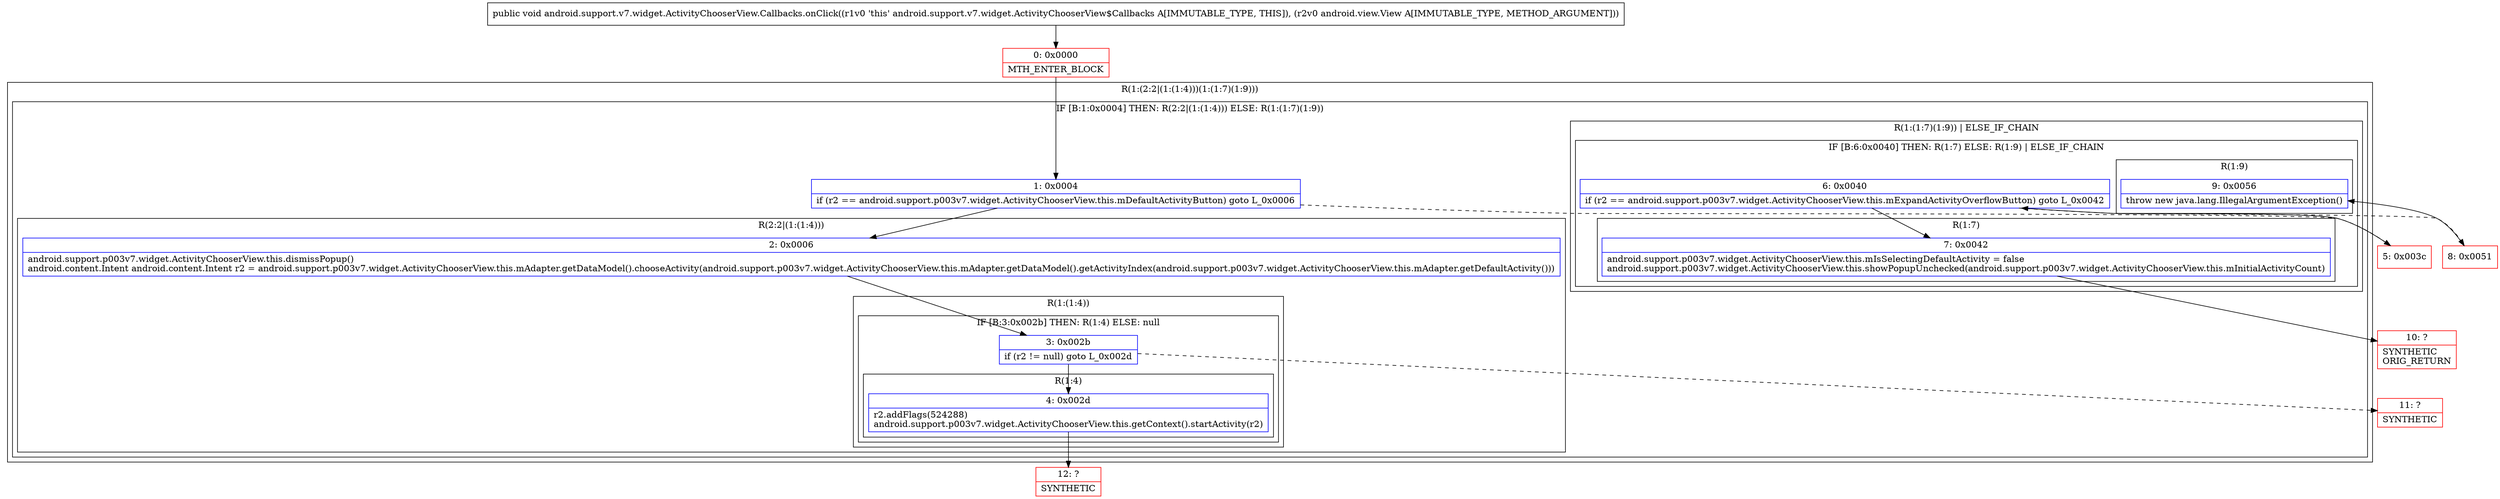 digraph "CFG forandroid.support.v7.widget.ActivityChooserView.Callbacks.onClick(Landroid\/view\/View;)V" {
subgraph cluster_Region_773654801 {
label = "R(1:(2:2|(1:(1:4)))(1:(1:7)(1:9)))";
node [shape=record,color=blue];
subgraph cluster_IfRegion_2062712910 {
label = "IF [B:1:0x0004] THEN: R(2:2|(1:(1:4))) ELSE: R(1:(1:7)(1:9))";
node [shape=record,color=blue];
Node_1 [shape=record,label="{1\:\ 0x0004|if (r2 == android.support.p003v7.widget.ActivityChooserView.this.mDefaultActivityButton) goto L_0x0006\l}"];
subgraph cluster_Region_53524887 {
label = "R(2:2|(1:(1:4)))";
node [shape=record,color=blue];
Node_2 [shape=record,label="{2\:\ 0x0006|android.support.p003v7.widget.ActivityChooserView.this.dismissPopup()\landroid.content.Intent android.content.Intent r2 = android.support.p003v7.widget.ActivityChooserView.this.mAdapter.getDataModel().chooseActivity(android.support.p003v7.widget.ActivityChooserView.this.mAdapter.getDataModel().getActivityIndex(android.support.p003v7.widget.ActivityChooserView.this.mAdapter.getDefaultActivity()))\l}"];
subgraph cluster_Region_528462478 {
label = "R(1:(1:4))";
node [shape=record,color=blue];
subgraph cluster_IfRegion_1104192387 {
label = "IF [B:3:0x002b] THEN: R(1:4) ELSE: null";
node [shape=record,color=blue];
Node_3 [shape=record,label="{3\:\ 0x002b|if (r2 != null) goto L_0x002d\l}"];
subgraph cluster_Region_1316683330 {
label = "R(1:4)";
node [shape=record,color=blue];
Node_4 [shape=record,label="{4\:\ 0x002d|r2.addFlags(524288)\landroid.support.p003v7.widget.ActivityChooserView.this.getContext().startActivity(r2)\l}"];
}
}
}
}
subgraph cluster_Region_1189603832 {
label = "R(1:(1:7)(1:9)) | ELSE_IF_CHAIN\l";
node [shape=record,color=blue];
subgraph cluster_IfRegion_7615924 {
label = "IF [B:6:0x0040] THEN: R(1:7) ELSE: R(1:9) | ELSE_IF_CHAIN\l";
node [shape=record,color=blue];
Node_6 [shape=record,label="{6\:\ 0x0040|if (r2 == android.support.p003v7.widget.ActivityChooserView.this.mExpandActivityOverflowButton) goto L_0x0042\l}"];
subgraph cluster_Region_1860838660 {
label = "R(1:7)";
node [shape=record,color=blue];
Node_7 [shape=record,label="{7\:\ 0x0042|android.support.p003v7.widget.ActivityChooserView.this.mIsSelectingDefaultActivity = false\landroid.support.p003v7.widget.ActivityChooserView.this.showPopupUnchecked(android.support.p003v7.widget.ActivityChooserView.this.mInitialActivityCount)\l}"];
}
subgraph cluster_Region_216207765 {
label = "R(1:9)";
node [shape=record,color=blue];
Node_9 [shape=record,label="{9\:\ 0x0056|throw new java.lang.IllegalArgumentException()\l}"];
}
}
}
}
}
Node_0 [shape=record,color=red,label="{0\:\ 0x0000|MTH_ENTER_BLOCK\l}"];
Node_5 [shape=record,color=red,label="{5\:\ 0x003c}"];
Node_8 [shape=record,color=red,label="{8\:\ 0x0051}"];
Node_10 [shape=record,color=red,label="{10\:\ ?|SYNTHETIC\lORIG_RETURN\l}"];
Node_11 [shape=record,color=red,label="{11\:\ ?|SYNTHETIC\l}"];
Node_12 [shape=record,color=red,label="{12\:\ ?|SYNTHETIC\l}"];
MethodNode[shape=record,label="{public void android.support.v7.widget.ActivityChooserView.Callbacks.onClick((r1v0 'this' android.support.v7.widget.ActivityChooserView$Callbacks A[IMMUTABLE_TYPE, THIS]), (r2v0 android.view.View A[IMMUTABLE_TYPE, METHOD_ARGUMENT])) }"];
MethodNode -> Node_0;
Node_1 -> Node_2;
Node_1 -> Node_5[style=dashed];
Node_2 -> Node_3;
Node_3 -> Node_4;
Node_3 -> Node_11[style=dashed];
Node_4 -> Node_12;
Node_6 -> Node_7;
Node_6 -> Node_8[style=dashed];
Node_7 -> Node_10;
Node_0 -> Node_1;
Node_5 -> Node_6;
Node_8 -> Node_9;
}


